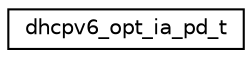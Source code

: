 digraph "Graphical Class Hierarchy"
{
 // LATEX_PDF_SIZE
  edge [fontname="Helvetica",fontsize="10",labelfontname="Helvetica",labelfontsize="10"];
  node [fontname="Helvetica",fontsize="10",shape=record];
  rankdir="LR";
  Node0 [label="dhcpv6_opt_ia_pd_t",height=0.2,width=0.4,color="black", fillcolor="white", style="filled",URL="$structdhcpv6__opt__ia__pd__t.html",tooltip="DHCPv6 identity association for prefix delegation option (IA_PD) format."];
}
